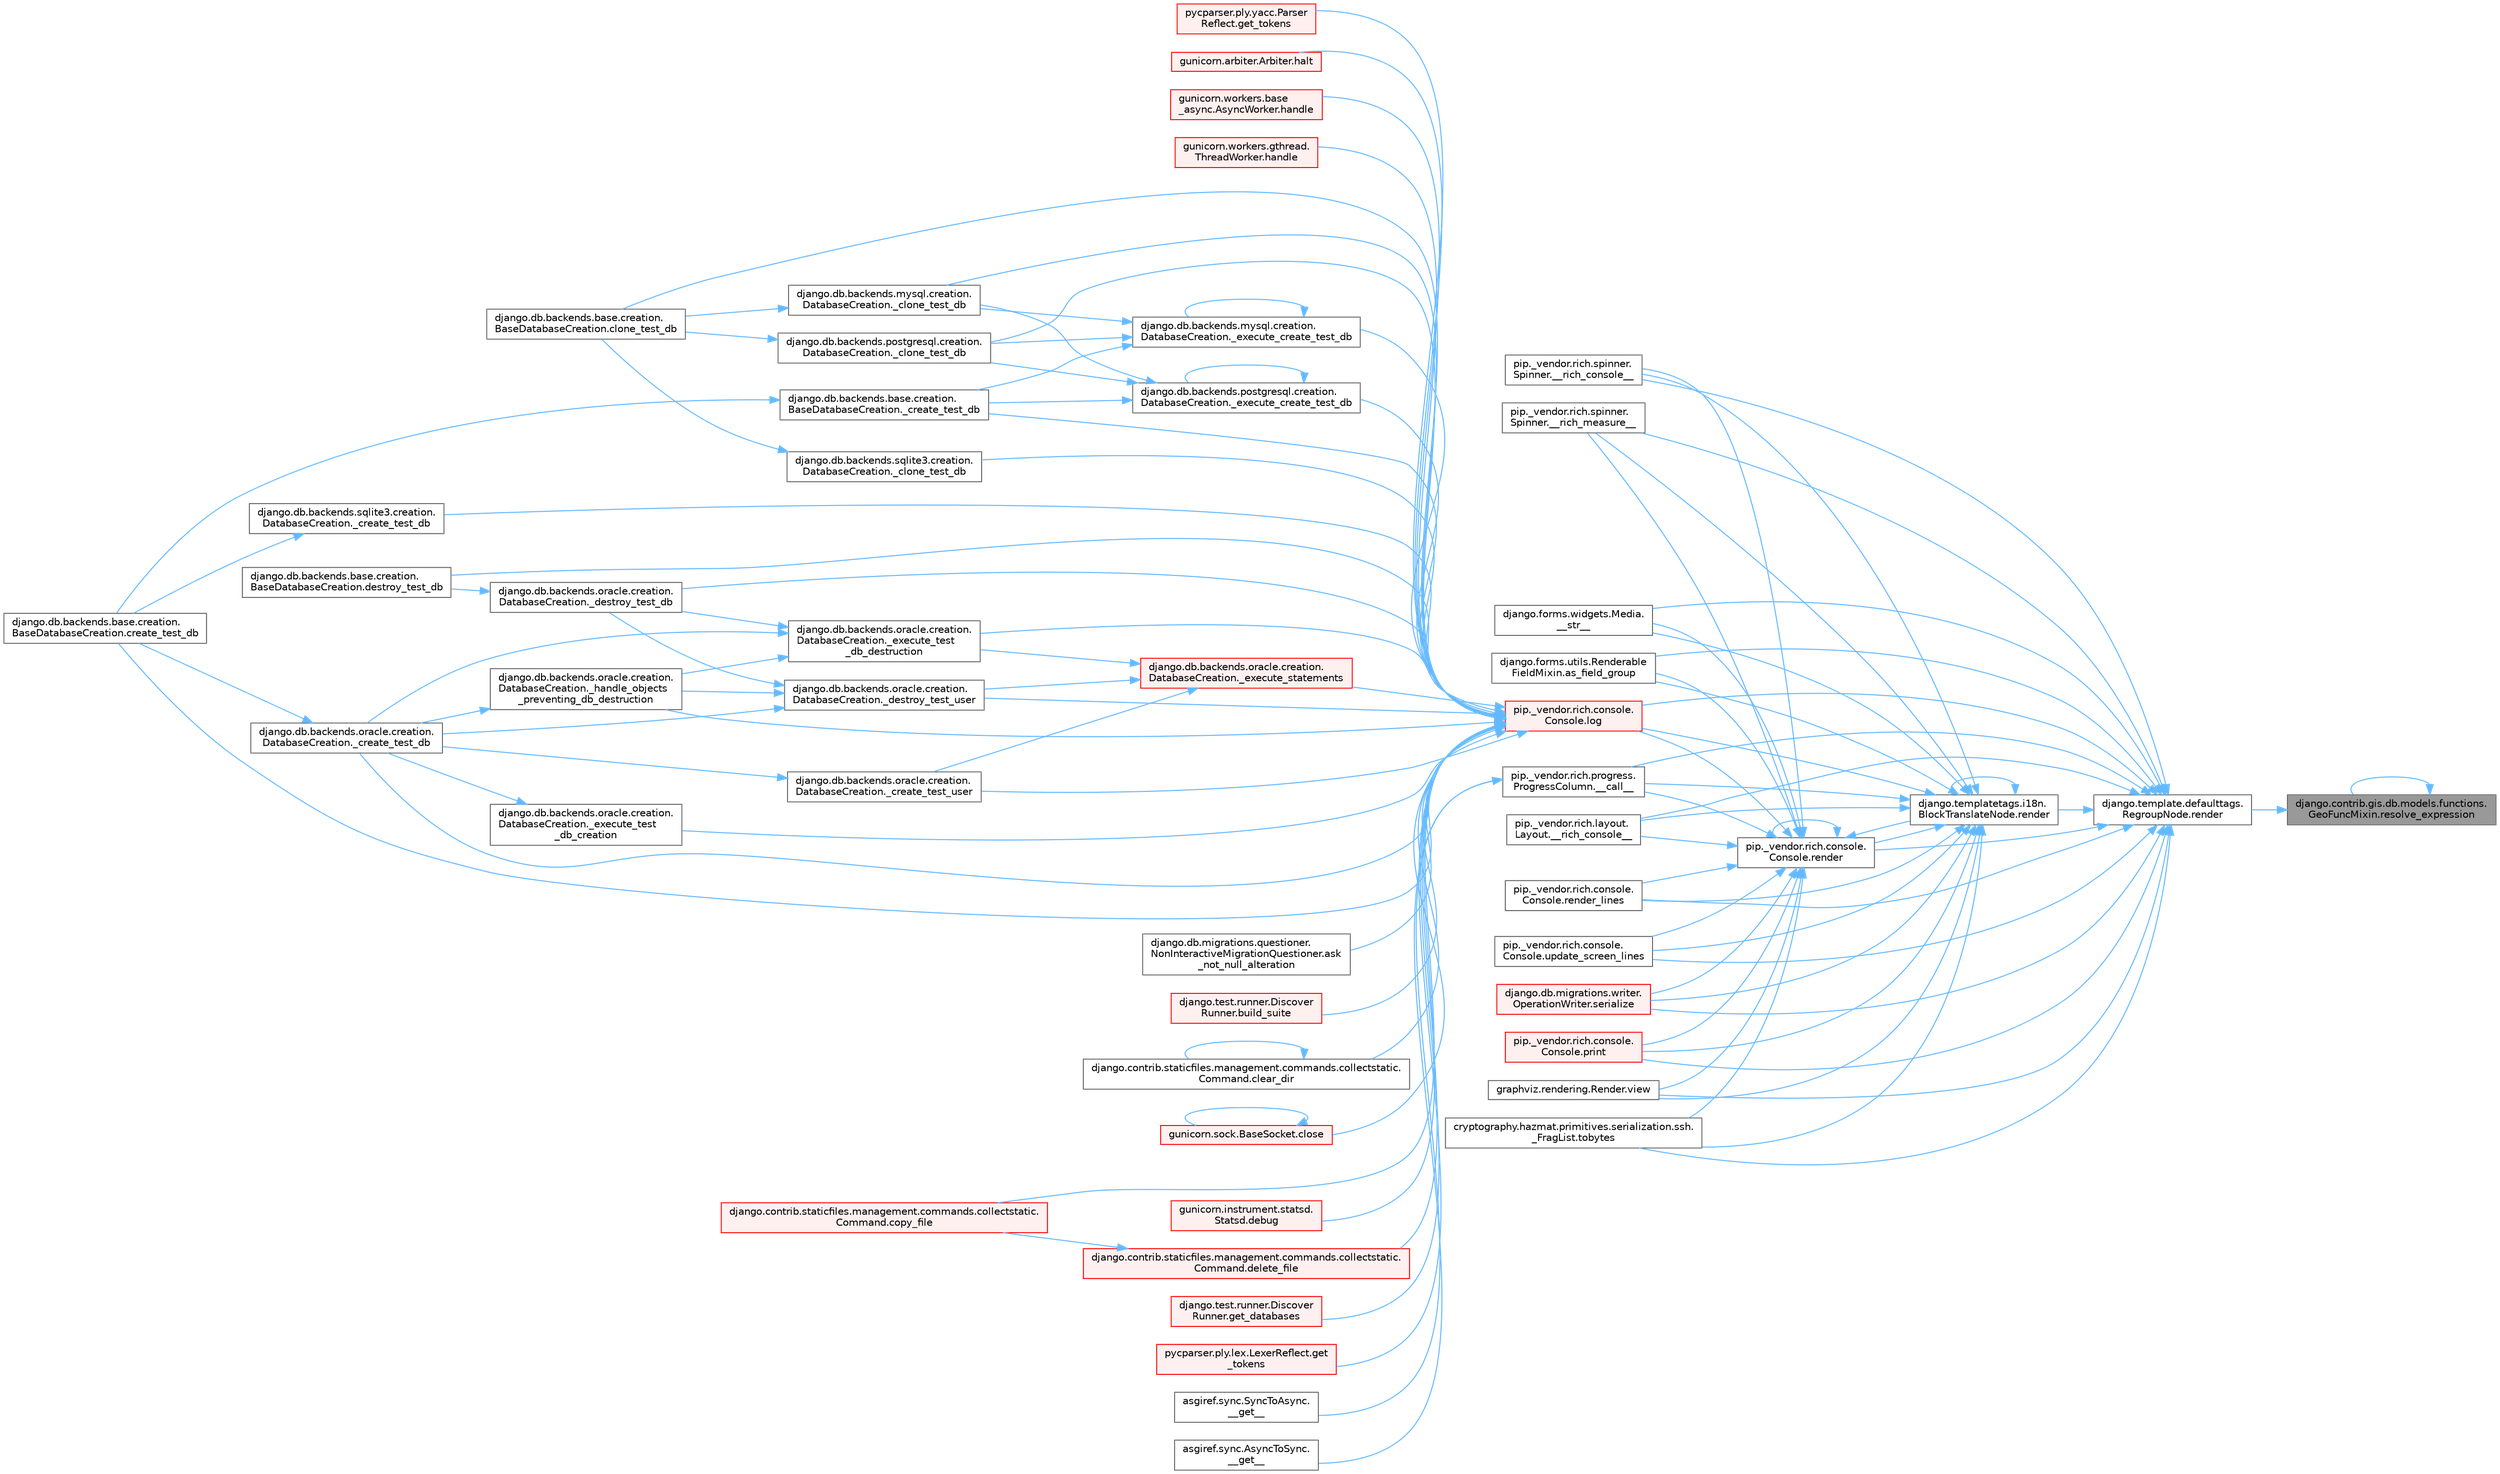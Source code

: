 digraph "django.contrib.gis.db.models.functions.GeoFuncMixin.resolve_expression"
{
 // LATEX_PDF_SIZE
  bgcolor="transparent";
  edge [fontname=Helvetica,fontsize=10,labelfontname=Helvetica,labelfontsize=10];
  node [fontname=Helvetica,fontsize=10,shape=box,height=0.2,width=0.4];
  rankdir="RL";
  Node1 [id="Node000001",label="django.contrib.gis.db.models.functions.\lGeoFuncMixin.resolve_expression",height=0.2,width=0.4,color="gray40", fillcolor="grey60", style="filled", fontcolor="black",tooltip=" "];
  Node1 -> Node2 [id="edge1_Node000001_Node000002",dir="back",color="steelblue1",style="solid",tooltip=" "];
  Node2 [id="Node000002",label="django.template.defaulttags.\lRegroupNode.render",height=0.2,width=0.4,color="grey40", fillcolor="white", style="filled",URL="$classdjango_1_1template_1_1defaulttags_1_1_regroup_node.html#a0cbd4ca19f16f0d5cf7593def334a12f",tooltip=" "];
  Node2 -> Node3 [id="edge2_Node000002_Node000003",dir="back",color="steelblue1",style="solid",tooltip=" "];
  Node3 [id="Node000003",label="pip._vendor.rich.progress.\lProgressColumn.__call__",height=0.2,width=0.4,color="grey40", fillcolor="white", style="filled",URL="$classpip_1_1__vendor_1_1rich_1_1progress_1_1_progress_column.html#ae0c399be74222f949edb0fa5324cf6ea",tooltip=" "];
  Node3 -> Node4 [id="edge3_Node000003_Node000004",dir="back",color="steelblue1",style="solid",tooltip=" "];
  Node4 [id="Node000004",label="asgiref.sync.AsyncToSync.\l__get__",height=0.2,width=0.4,color="grey40", fillcolor="white", style="filled",URL="$classasgiref_1_1sync_1_1_async_to_sync.html#a23e9ef7a73da98dad9e3f4e65846969b",tooltip=" "];
  Node3 -> Node5 [id="edge4_Node000003_Node000005",dir="back",color="steelblue1",style="solid",tooltip=" "];
  Node5 [id="Node000005",label="asgiref.sync.SyncToAsync.\l__get__",height=0.2,width=0.4,color="grey40", fillcolor="white", style="filled",URL="$classasgiref_1_1sync_1_1_sync_to_async.html#aebdfbe3f01079a529fd2f39810597381",tooltip=" "];
  Node2 -> Node6 [id="edge5_Node000002_Node000006",dir="back",color="steelblue1",style="solid",tooltip=" "];
  Node6 [id="Node000006",label="pip._vendor.rich.layout.\lLayout.__rich_console__",height=0.2,width=0.4,color="grey40", fillcolor="white", style="filled",URL="$classpip_1_1__vendor_1_1rich_1_1layout_1_1_layout.html#ac39cb3d17d2b0324ee1b0dada41a3ebd",tooltip=" "];
  Node2 -> Node7 [id="edge6_Node000002_Node000007",dir="back",color="steelblue1",style="solid",tooltip=" "];
  Node7 [id="Node000007",label="pip._vendor.rich.spinner.\lSpinner.__rich_console__",height=0.2,width=0.4,color="grey40", fillcolor="white", style="filled",URL="$classpip_1_1__vendor_1_1rich_1_1spinner_1_1_spinner.html#a6883d8dced19ac48d4dfc74f776357fd",tooltip=" "];
  Node2 -> Node8 [id="edge7_Node000002_Node000008",dir="back",color="steelblue1",style="solid",tooltip=" "];
  Node8 [id="Node000008",label="pip._vendor.rich.spinner.\lSpinner.__rich_measure__",height=0.2,width=0.4,color="grey40", fillcolor="white", style="filled",URL="$classpip_1_1__vendor_1_1rich_1_1spinner_1_1_spinner.html#a89745682c823c44a31bae8e8d07869f5",tooltip=" "];
  Node2 -> Node9 [id="edge8_Node000002_Node000009",dir="back",color="steelblue1",style="solid",tooltip=" "];
  Node9 [id="Node000009",label="django.forms.widgets.Media.\l__str__",height=0.2,width=0.4,color="grey40", fillcolor="white", style="filled",URL="$classdjango_1_1forms_1_1widgets_1_1_media.html#ae1651710548a7d9f14f036d035012d21",tooltip=" "];
  Node2 -> Node10 [id="edge9_Node000002_Node000010",dir="back",color="steelblue1",style="solid",tooltip=" "];
  Node10 [id="Node000010",label="django.forms.utils.Renderable\lFieldMixin.as_field_group",height=0.2,width=0.4,color="grey40", fillcolor="white", style="filled",URL="$classdjango_1_1forms_1_1utils_1_1_renderable_field_mixin.html#a1e9a1b4f790ea694431554267fd5d74c",tooltip=" "];
  Node2 -> Node11 [id="edge10_Node000002_Node000011",dir="back",color="steelblue1",style="solid",tooltip=" "];
  Node11 [id="Node000011",label="pip._vendor.rich.console.\lConsole.log",height=0.2,width=0.4,color="red", fillcolor="#FFF0F0", style="filled",URL="$classpip_1_1__vendor_1_1rich_1_1console_1_1_console.html#af9c77e39f9413fc2b134c60cfa23b0f1",tooltip=" "];
  Node11 -> Node12 [id="edge11_Node000011_Node000012",dir="back",color="steelblue1",style="solid",tooltip=" "];
  Node12 [id="Node000012",label="django.db.backends.mysql.creation.\lDatabaseCreation._clone_test_db",height=0.2,width=0.4,color="grey40", fillcolor="white", style="filled",URL="$classdjango_1_1db_1_1backends_1_1mysql_1_1creation_1_1_database_creation.html#ab4d99b6a9b6a81141d0fba9440d91619",tooltip=" "];
  Node12 -> Node13 [id="edge12_Node000012_Node000013",dir="back",color="steelblue1",style="solid",tooltip=" "];
  Node13 [id="Node000013",label="django.db.backends.base.creation.\lBaseDatabaseCreation.clone_test_db",height=0.2,width=0.4,color="grey40", fillcolor="white", style="filled",URL="$classdjango_1_1db_1_1backends_1_1base_1_1creation_1_1_base_database_creation.html#aa792ff2a6725c1020027c189ff967316",tooltip=" "];
  Node11 -> Node14 [id="edge13_Node000011_Node000014",dir="back",color="steelblue1",style="solid",tooltip=" "];
  Node14 [id="Node000014",label="django.db.backends.postgresql.creation.\lDatabaseCreation._clone_test_db",height=0.2,width=0.4,color="grey40", fillcolor="white", style="filled",URL="$classdjango_1_1db_1_1backends_1_1postgresql_1_1creation_1_1_database_creation.html#ab57e8a2ba94a8a4888fd435036b4c322",tooltip=" "];
  Node14 -> Node13 [id="edge14_Node000014_Node000013",dir="back",color="steelblue1",style="solid",tooltip=" "];
  Node11 -> Node15 [id="edge15_Node000011_Node000015",dir="back",color="steelblue1",style="solid",tooltip=" "];
  Node15 [id="Node000015",label="django.db.backends.sqlite3.creation.\lDatabaseCreation._clone_test_db",height=0.2,width=0.4,color="grey40", fillcolor="white", style="filled",URL="$classdjango_1_1db_1_1backends_1_1sqlite3_1_1creation_1_1_database_creation.html#a43a28bd11187e2b0677fd0be7643387b",tooltip=" "];
  Node15 -> Node13 [id="edge16_Node000015_Node000013",dir="back",color="steelblue1",style="solid",tooltip=" "];
  Node11 -> Node16 [id="edge17_Node000011_Node000016",dir="back",color="steelblue1",style="solid",tooltip=" "];
  Node16 [id="Node000016",label="django.db.backends.base.creation.\lBaseDatabaseCreation._create_test_db",height=0.2,width=0.4,color="grey40", fillcolor="white", style="filled",URL="$classdjango_1_1db_1_1backends_1_1base_1_1creation_1_1_base_database_creation.html#a3782aff49b95503af2f0e518a10dc22d",tooltip=" "];
  Node16 -> Node17 [id="edge18_Node000016_Node000017",dir="back",color="steelblue1",style="solid",tooltip=" "];
  Node17 [id="Node000017",label="django.db.backends.base.creation.\lBaseDatabaseCreation.create_test_db",height=0.2,width=0.4,color="grey40", fillcolor="white", style="filled",URL="$classdjango_1_1db_1_1backends_1_1base_1_1creation_1_1_base_database_creation.html#af6962208f3f5ffa10ab9acf501090181",tooltip=" "];
  Node11 -> Node18 [id="edge19_Node000011_Node000018",dir="back",color="steelblue1",style="solid",tooltip=" "];
  Node18 [id="Node000018",label="django.db.backends.oracle.creation.\lDatabaseCreation._create_test_db",height=0.2,width=0.4,color="grey40", fillcolor="white", style="filled",URL="$classdjango_1_1db_1_1backends_1_1oracle_1_1creation_1_1_database_creation.html#aea03f2099a0f6691226755c6b60c133f",tooltip=" "];
  Node18 -> Node17 [id="edge20_Node000018_Node000017",dir="back",color="steelblue1",style="solid",tooltip=" "];
  Node11 -> Node19 [id="edge21_Node000011_Node000019",dir="back",color="steelblue1",style="solid",tooltip=" "];
  Node19 [id="Node000019",label="django.db.backends.sqlite3.creation.\lDatabaseCreation._create_test_db",height=0.2,width=0.4,color="grey40", fillcolor="white", style="filled",URL="$classdjango_1_1db_1_1backends_1_1sqlite3_1_1creation_1_1_database_creation.html#a67d2c057a1e604f78b379e63cd6bff28",tooltip=" "];
  Node19 -> Node17 [id="edge22_Node000019_Node000017",dir="back",color="steelblue1",style="solid",tooltip=" "];
  Node11 -> Node20 [id="edge23_Node000011_Node000020",dir="back",color="steelblue1",style="solid",tooltip=" "];
  Node20 [id="Node000020",label="django.db.backends.oracle.creation.\lDatabaseCreation._create_test_user",height=0.2,width=0.4,color="grey40", fillcolor="white", style="filled",URL="$classdjango_1_1db_1_1backends_1_1oracle_1_1creation_1_1_database_creation.html#a59ea754a7f0af2c6d24086c033e1a0dd",tooltip=" "];
  Node20 -> Node18 [id="edge24_Node000020_Node000018",dir="back",color="steelblue1",style="solid",tooltip=" "];
  Node11 -> Node21 [id="edge25_Node000011_Node000021",dir="back",color="steelblue1",style="solid",tooltip=" "];
  Node21 [id="Node000021",label="django.db.backends.oracle.creation.\lDatabaseCreation._destroy_test_db",height=0.2,width=0.4,color="grey40", fillcolor="white", style="filled",URL="$classdjango_1_1db_1_1backends_1_1oracle_1_1creation_1_1_database_creation.html#a08dd28500eb796fba820014d705845e1",tooltip=" "];
  Node21 -> Node22 [id="edge26_Node000021_Node000022",dir="back",color="steelblue1",style="solid",tooltip=" "];
  Node22 [id="Node000022",label="django.db.backends.base.creation.\lBaseDatabaseCreation.destroy_test_db",height=0.2,width=0.4,color="grey40", fillcolor="white", style="filled",URL="$classdjango_1_1db_1_1backends_1_1base_1_1creation_1_1_base_database_creation.html#a2c41c21dd95190d85b132c7666f9593d",tooltip=" "];
  Node11 -> Node23 [id="edge27_Node000011_Node000023",dir="back",color="steelblue1",style="solid",tooltip=" "];
  Node23 [id="Node000023",label="django.db.backends.oracle.creation.\lDatabaseCreation._destroy_test_user",height=0.2,width=0.4,color="grey40", fillcolor="white", style="filled",URL="$classdjango_1_1db_1_1backends_1_1oracle_1_1creation_1_1_database_creation.html#ac5b566d811b2dcccb9c6c125486ec8b9",tooltip=" "];
  Node23 -> Node18 [id="edge28_Node000023_Node000018",dir="back",color="steelblue1",style="solid",tooltip=" "];
  Node23 -> Node21 [id="edge29_Node000023_Node000021",dir="back",color="steelblue1",style="solid",tooltip=" "];
  Node23 -> Node24 [id="edge30_Node000023_Node000024",dir="back",color="steelblue1",style="solid",tooltip=" "];
  Node24 [id="Node000024",label="django.db.backends.oracle.creation.\lDatabaseCreation._handle_objects\l_preventing_db_destruction",height=0.2,width=0.4,color="grey40", fillcolor="white", style="filled",URL="$classdjango_1_1db_1_1backends_1_1oracle_1_1creation_1_1_database_creation.html#a1c37c804f0a89dbadda5bc9fd5b601af",tooltip=" "];
  Node24 -> Node18 [id="edge31_Node000024_Node000018",dir="back",color="steelblue1",style="solid",tooltip=" "];
  Node11 -> Node25 [id="edge32_Node000011_Node000025",dir="back",color="steelblue1",style="solid",tooltip=" "];
  Node25 [id="Node000025",label="django.db.backends.mysql.creation.\lDatabaseCreation._execute_create_test_db",height=0.2,width=0.4,color="grey40", fillcolor="white", style="filled",URL="$classdjango_1_1db_1_1backends_1_1mysql_1_1creation_1_1_database_creation.html#ab42ab74c9087be175aad845aec9d4160",tooltip=" "];
  Node25 -> Node12 [id="edge33_Node000025_Node000012",dir="back",color="steelblue1",style="solid",tooltip=" "];
  Node25 -> Node14 [id="edge34_Node000025_Node000014",dir="back",color="steelblue1",style="solid",tooltip=" "];
  Node25 -> Node16 [id="edge35_Node000025_Node000016",dir="back",color="steelblue1",style="solid",tooltip=" "];
  Node25 -> Node25 [id="edge36_Node000025_Node000025",dir="back",color="steelblue1",style="solid",tooltip=" "];
  Node11 -> Node26 [id="edge37_Node000011_Node000026",dir="back",color="steelblue1",style="solid",tooltip=" "];
  Node26 [id="Node000026",label="django.db.backends.postgresql.creation.\lDatabaseCreation._execute_create_test_db",height=0.2,width=0.4,color="grey40", fillcolor="white", style="filled",URL="$classdjango_1_1db_1_1backends_1_1postgresql_1_1creation_1_1_database_creation.html#a8c9e9502a3370ff7f46e7982b1ace1ec",tooltip=" "];
  Node26 -> Node12 [id="edge38_Node000026_Node000012",dir="back",color="steelblue1",style="solid",tooltip=" "];
  Node26 -> Node14 [id="edge39_Node000026_Node000014",dir="back",color="steelblue1",style="solid",tooltip=" "];
  Node26 -> Node16 [id="edge40_Node000026_Node000016",dir="back",color="steelblue1",style="solid",tooltip=" "];
  Node26 -> Node26 [id="edge41_Node000026_Node000026",dir="back",color="steelblue1",style="solid",tooltip=" "];
  Node11 -> Node27 [id="edge42_Node000011_Node000027",dir="back",color="steelblue1",style="solid",tooltip=" "];
  Node27 [id="Node000027",label="django.db.backends.oracle.creation.\lDatabaseCreation._execute_statements",height=0.2,width=0.4,color="red", fillcolor="#FFF0F0", style="filled",URL="$classdjango_1_1db_1_1backends_1_1oracle_1_1creation_1_1_database_creation.html#a40f0a887cb7b18753bb057b12ede6de5",tooltip=" "];
  Node27 -> Node20 [id="edge43_Node000027_Node000020",dir="back",color="steelblue1",style="solid",tooltip=" "];
  Node27 -> Node23 [id="edge44_Node000027_Node000023",dir="back",color="steelblue1",style="solid",tooltip=" "];
  Node27 -> Node30 [id="edge45_Node000027_Node000030",dir="back",color="steelblue1",style="solid",tooltip=" "];
  Node30 [id="Node000030",label="django.db.backends.oracle.creation.\lDatabaseCreation._execute_test\l_db_destruction",height=0.2,width=0.4,color="grey40", fillcolor="white", style="filled",URL="$classdjango_1_1db_1_1backends_1_1oracle_1_1creation_1_1_database_creation.html#a122c68cb1495e4c1a5c9c6a8f61ea46f",tooltip=" "];
  Node30 -> Node18 [id="edge46_Node000030_Node000018",dir="back",color="steelblue1",style="solid",tooltip=" "];
  Node30 -> Node21 [id="edge47_Node000030_Node000021",dir="back",color="steelblue1",style="solid",tooltip=" "];
  Node30 -> Node24 [id="edge48_Node000030_Node000024",dir="back",color="steelblue1",style="solid",tooltip=" "];
  Node11 -> Node29 [id="edge49_Node000011_Node000029",dir="back",color="steelblue1",style="solid",tooltip=" "];
  Node29 [id="Node000029",label="django.db.backends.oracle.creation.\lDatabaseCreation._execute_test\l_db_creation",height=0.2,width=0.4,color="grey40", fillcolor="white", style="filled",URL="$classdjango_1_1db_1_1backends_1_1oracle_1_1creation_1_1_database_creation.html#a66d037f8286d396a98cf6ad2a5b9f25f",tooltip=" "];
  Node29 -> Node18 [id="edge50_Node000029_Node000018",dir="back",color="steelblue1",style="solid",tooltip=" "];
  Node11 -> Node30 [id="edge51_Node000011_Node000030",dir="back",color="steelblue1",style="solid",tooltip=" "];
  Node11 -> Node24 [id="edge52_Node000011_Node000024",dir="back",color="steelblue1",style="solid",tooltip=" "];
  Node11 -> Node31 [id="edge53_Node000011_Node000031",dir="back",color="steelblue1",style="solid",tooltip=" "];
  Node31 [id="Node000031",label="django.db.migrations.questioner.\lNonInteractiveMigrationQuestioner.ask\l_not_null_alteration",height=0.2,width=0.4,color="grey40", fillcolor="white", style="filled",URL="$classdjango_1_1db_1_1migrations_1_1questioner_1_1_non_interactive_migration_questioner.html#a8e2e9dcddaff9a58581a3bdfbc87136f",tooltip=" "];
  Node11 -> Node32 [id="edge54_Node000011_Node000032",dir="back",color="steelblue1",style="solid",tooltip=" "];
  Node32 [id="Node000032",label="django.test.runner.Discover\lRunner.build_suite",height=0.2,width=0.4,color="red", fillcolor="#FFF0F0", style="filled",URL="$classdjango_1_1test_1_1runner_1_1_discover_runner.html#a59c1b9e138786179fdbfce3ab15bf2c8",tooltip=" "];
  Node11 -> Node34 [id="edge55_Node000011_Node000034",dir="back",color="steelblue1",style="solid",tooltip=" "];
  Node34 [id="Node000034",label="django.contrib.staticfiles.management.commands.collectstatic.\lCommand.clear_dir",height=0.2,width=0.4,color="grey40", fillcolor="white", style="filled",URL="$classdjango_1_1contrib_1_1staticfiles_1_1management_1_1commands_1_1collectstatic_1_1_command.html#a2974077448bb3e1203a0c82350976399",tooltip=" "];
  Node34 -> Node34 [id="edge56_Node000034_Node000034",dir="back",color="steelblue1",style="solid",tooltip=" "];
  Node11 -> Node13 [id="edge57_Node000011_Node000013",dir="back",color="steelblue1",style="solid",tooltip=" "];
  Node11 -> Node35 [id="edge58_Node000011_Node000035",dir="back",color="steelblue1",style="solid",tooltip=" "];
  Node35 [id="Node000035",label="gunicorn.sock.BaseSocket.close",height=0.2,width=0.4,color="red", fillcolor="#FFF0F0", style="filled",URL="$classgunicorn_1_1sock_1_1_base_socket.html#af2002e81bf30cc8c6614f9568af6ef06",tooltip=" "];
  Node35 -> Node35 [id="edge59_Node000035_Node000035",dir="back",color="steelblue1",style="solid",tooltip=" "];
  Node11 -> Node2434 [id="edge60_Node000011_Node002434",dir="back",color="steelblue1",style="solid",tooltip=" "];
  Node2434 [id="Node002434",label="django.contrib.staticfiles.management.commands.collectstatic.\lCommand.copy_file",height=0.2,width=0.4,color="red", fillcolor="#FFF0F0", style="filled",URL="$classdjango_1_1contrib_1_1staticfiles_1_1management_1_1commands_1_1collectstatic_1_1_command.html#aa1d53e284649215d968d4bb505fb4d4b",tooltip=" "];
  Node11 -> Node17 [id="edge61_Node000011_Node000017",dir="back",color="steelblue1",style="solid",tooltip=" "];
  Node11 -> Node2995 [id="edge62_Node000011_Node002995",dir="back",color="steelblue1",style="solid",tooltip=" "];
  Node2995 [id="Node002995",label="gunicorn.instrument.statsd.\lStatsd.debug",height=0.2,width=0.4,color="red", fillcolor="#FFF0F0", style="filled",URL="$classgunicorn_1_1instrument_1_1statsd_1_1_statsd.html#abb1906a025131e88e3da6201580d70b8",tooltip=" "];
  Node11 -> Node2433 [id="edge63_Node000011_Node002433",dir="back",color="steelblue1",style="solid",tooltip=" "];
  Node2433 [id="Node002433",label="django.contrib.staticfiles.management.commands.collectstatic.\lCommand.delete_file",height=0.2,width=0.4,color="red", fillcolor="#FFF0F0", style="filled",URL="$classdjango_1_1contrib_1_1staticfiles_1_1management_1_1commands_1_1collectstatic_1_1_command.html#a54d45dfce4bec3a86e7cd24afd6ade21",tooltip=" "];
  Node2433 -> Node2434 [id="edge64_Node002433_Node002434",dir="back",color="steelblue1",style="solid",tooltip=" "];
  Node11 -> Node22 [id="edge65_Node000011_Node000022",dir="back",color="steelblue1",style="solid",tooltip=" "];
  Node11 -> Node2996 [id="edge66_Node000011_Node002996",dir="back",color="steelblue1",style="solid",tooltip=" "];
  Node2996 [id="Node002996",label="django.test.runner.Discover\lRunner.get_databases",height=0.2,width=0.4,color="red", fillcolor="#FFF0F0", style="filled",URL="$classdjango_1_1test_1_1runner_1_1_discover_runner.html#ad447cd139bbf24a8ca2d0c4bd0bb9810",tooltip=" "];
  Node11 -> Node1668 [id="edge67_Node000011_Node001668",dir="back",color="steelblue1",style="solid",tooltip=" "];
  Node1668 [id="Node001668",label="pycparser.ply.lex.LexerReflect.get\l_tokens",height=0.2,width=0.4,color="red", fillcolor="#FFF0F0", style="filled",URL="$classpycparser_1_1ply_1_1lex_1_1_lexer_reflect.html#a10983bce282c9b55abb82ce3807c6286",tooltip=" "];
  Node11 -> Node1670 [id="edge68_Node000011_Node001670",dir="back",color="steelblue1",style="solid",tooltip=" "];
  Node1670 [id="Node001670",label="pycparser.ply.yacc.Parser\lReflect.get_tokens",height=0.2,width=0.4,color="red", fillcolor="#FFF0F0", style="filled",URL="$classpycparser_1_1ply_1_1yacc_1_1_parser_reflect.html#a32a8391d1552f74d1fd812eec68dc908",tooltip=" "];
  Node11 -> Node1472 [id="edge69_Node000011_Node001472",dir="back",color="steelblue1",style="solid",tooltip=" "];
  Node1472 [id="Node001472",label="gunicorn.arbiter.Arbiter.halt",height=0.2,width=0.4,color="red", fillcolor="#FFF0F0", style="filled",URL="$classgunicorn_1_1arbiter_1_1_arbiter.html#a8c96a567bd668d560500593a6681b98c",tooltip=" "];
  Node11 -> Node1621 [id="edge70_Node000011_Node001621",dir="back",color="steelblue1",style="solid",tooltip=" "];
  Node1621 [id="Node001621",label="gunicorn.workers.base\l_async.AsyncWorker.handle",height=0.2,width=0.4,color="red", fillcolor="#FFF0F0", style="filled",URL="$classgunicorn_1_1workers_1_1base__async_1_1_async_worker.html#a70fcd33fad885f927f5ecd568c687cda",tooltip=" "];
  Node11 -> Node1624 [id="edge71_Node000011_Node001624",dir="back",color="steelblue1",style="solid",tooltip=" "];
  Node1624 [id="Node001624",label="gunicorn.workers.gthread.\lThreadWorker.handle",height=0.2,width=0.4,color="red", fillcolor="#FFF0F0", style="filled",URL="$classgunicorn_1_1workers_1_1gthread_1_1_thread_worker.html#a4f8aea398a9cc47d2065177bb1b6ccf1",tooltip=" "];
  Node2 -> Node447 [id="edge72_Node000002_Node000447",dir="back",color="steelblue1",style="solid",tooltip=" "];
  Node447 [id="Node000447",label="pip._vendor.rich.console.\lConsole.print",height=0.2,width=0.4,color="red", fillcolor="#FFF0F0", style="filled",URL="$classpip_1_1__vendor_1_1rich_1_1console_1_1_console.html#af954370cdbb49236b597f2c11064549d",tooltip=" "];
  Node2 -> Node908 [id="edge73_Node000002_Node000908",dir="back",color="steelblue1",style="solid",tooltip=" "];
  Node908 [id="Node000908",label="django.templatetags.i18n.\lBlockTranslateNode.render",height=0.2,width=0.4,color="grey40", fillcolor="white", style="filled",URL="$classdjango_1_1templatetags_1_1i18n_1_1_block_translate_node.html#aaf05bebfd02c1c4b676387ada0357832",tooltip=" "];
  Node908 -> Node3 [id="edge74_Node000908_Node000003",dir="back",color="steelblue1",style="solid",tooltip=" "];
  Node908 -> Node6 [id="edge75_Node000908_Node000006",dir="back",color="steelblue1",style="solid",tooltip=" "];
  Node908 -> Node7 [id="edge76_Node000908_Node000007",dir="back",color="steelblue1",style="solid",tooltip=" "];
  Node908 -> Node8 [id="edge77_Node000908_Node000008",dir="back",color="steelblue1",style="solid",tooltip=" "];
  Node908 -> Node9 [id="edge78_Node000908_Node000009",dir="back",color="steelblue1",style="solid",tooltip=" "];
  Node908 -> Node10 [id="edge79_Node000908_Node000010",dir="back",color="steelblue1",style="solid",tooltip=" "];
  Node908 -> Node11 [id="edge80_Node000908_Node000011",dir="back",color="steelblue1",style="solid",tooltip=" "];
  Node908 -> Node447 [id="edge81_Node000908_Node000447",dir="back",color="steelblue1",style="solid",tooltip=" "];
  Node908 -> Node908 [id="edge82_Node000908_Node000908",dir="back",color="steelblue1",style="solid",tooltip=" "];
  Node908 -> Node909 [id="edge83_Node000908_Node000909",dir="back",color="steelblue1",style="solid",tooltip=" "];
  Node909 [id="Node000909",label="pip._vendor.rich.console.\lConsole.render",height=0.2,width=0.4,color="grey40", fillcolor="white", style="filled",URL="$classpip_1_1__vendor_1_1rich_1_1console_1_1_console.html#a9551b8254c573105adde80622393a938",tooltip=" "];
  Node909 -> Node3 [id="edge84_Node000909_Node000003",dir="back",color="steelblue1",style="solid",tooltip=" "];
  Node909 -> Node6 [id="edge85_Node000909_Node000006",dir="back",color="steelblue1",style="solid",tooltip=" "];
  Node909 -> Node7 [id="edge86_Node000909_Node000007",dir="back",color="steelblue1",style="solid",tooltip=" "];
  Node909 -> Node8 [id="edge87_Node000909_Node000008",dir="back",color="steelblue1",style="solid",tooltip=" "];
  Node909 -> Node9 [id="edge88_Node000909_Node000009",dir="back",color="steelblue1",style="solid",tooltip=" "];
  Node909 -> Node10 [id="edge89_Node000909_Node000010",dir="back",color="steelblue1",style="solid",tooltip=" "];
  Node909 -> Node11 [id="edge90_Node000909_Node000011",dir="back",color="steelblue1",style="solid",tooltip=" "];
  Node909 -> Node447 [id="edge91_Node000909_Node000447",dir="back",color="steelblue1",style="solid",tooltip=" "];
  Node909 -> Node908 [id="edge92_Node000909_Node000908",dir="back",color="steelblue1",style="solid",tooltip=" "];
  Node909 -> Node909 [id="edge93_Node000909_Node000909",dir="back",color="steelblue1",style="solid",tooltip=" "];
  Node909 -> Node910 [id="edge94_Node000909_Node000910",dir="back",color="steelblue1",style="solid",tooltip=" "];
  Node910 [id="Node000910",label="pip._vendor.rich.console.\lConsole.render_lines",height=0.2,width=0.4,color="grey40", fillcolor="white", style="filled",URL="$classpip_1_1__vendor_1_1rich_1_1console_1_1_console.html#a5818808a49db20c5bee6986425f96f14",tooltip=" "];
  Node909 -> Node911 [id="edge95_Node000909_Node000911",dir="back",color="steelblue1",style="solid",tooltip=" "];
  Node911 [id="Node000911",label="django.db.migrations.writer.\lOperationWriter.serialize",height=0.2,width=0.4,color="red", fillcolor="#FFF0F0", style="filled",URL="$classdjango_1_1db_1_1migrations_1_1writer_1_1_operation_writer.html#a866e8d13e1c54a35d74e9a6b0383b2f8",tooltip=" "];
  Node909 -> Node1254 [id="edge96_Node000909_Node001254",dir="back",color="steelblue1",style="solid",tooltip=" "];
  Node1254 [id="Node001254",label="cryptography.hazmat.primitives.serialization.ssh.\l_FragList.tobytes",height=0.2,width=0.4,color="grey40", fillcolor="white", style="filled",URL="$classcryptography_1_1hazmat_1_1primitives_1_1serialization_1_1ssh_1_1___frag_list.html#a195dd4e7c741624829a13af53fa3de38",tooltip=" "];
  Node909 -> Node1255 [id="edge97_Node000909_Node001255",dir="back",color="steelblue1",style="solid",tooltip=" "];
  Node1255 [id="Node001255",label="pip._vendor.rich.console.\lConsole.update_screen_lines",height=0.2,width=0.4,color="grey40", fillcolor="white", style="filled",URL="$classpip_1_1__vendor_1_1rich_1_1console_1_1_console.html#a21cfe5af86ec7533f23d45fe2969817e",tooltip=" "];
  Node909 -> Node1256 [id="edge98_Node000909_Node001256",dir="back",color="steelblue1",style="solid",tooltip=" "];
  Node1256 [id="Node001256",label="graphviz.rendering.Render.view",height=0.2,width=0.4,color="grey40", fillcolor="white", style="filled",URL="$classgraphviz_1_1rendering_1_1_render.html#a53169c422996b9a7e92b5580c13914e2",tooltip=" "];
  Node908 -> Node910 [id="edge99_Node000908_Node000910",dir="back",color="steelblue1",style="solid",tooltip=" "];
  Node908 -> Node911 [id="edge100_Node000908_Node000911",dir="back",color="steelblue1",style="solid",tooltip=" "];
  Node908 -> Node1254 [id="edge101_Node000908_Node001254",dir="back",color="steelblue1",style="solid",tooltip=" "];
  Node908 -> Node1255 [id="edge102_Node000908_Node001255",dir="back",color="steelblue1",style="solid",tooltip=" "];
  Node908 -> Node1256 [id="edge103_Node000908_Node001256",dir="back",color="steelblue1",style="solid",tooltip=" "];
  Node2 -> Node909 [id="edge104_Node000002_Node000909",dir="back",color="steelblue1",style="solid",tooltip=" "];
  Node2 -> Node910 [id="edge105_Node000002_Node000910",dir="back",color="steelblue1",style="solid",tooltip=" "];
  Node2 -> Node911 [id="edge106_Node000002_Node000911",dir="back",color="steelblue1",style="solid",tooltip=" "];
  Node2 -> Node1254 [id="edge107_Node000002_Node001254",dir="back",color="steelblue1",style="solid",tooltip=" "];
  Node2 -> Node1255 [id="edge108_Node000002_Node001255",dir="back",color="steelblue1",style="solid",tooltip=" "];
  Node2 -> Node1256 [id="edge109_Node000002_Node001256",dir="back",color="steelblue1",style="solid",tooltip=" "];
  Node1 -> Node1 [id="edge110_Node000001_Node000001",dir="back",color="steelblue1",style="solid",tooltip=" "];
}
